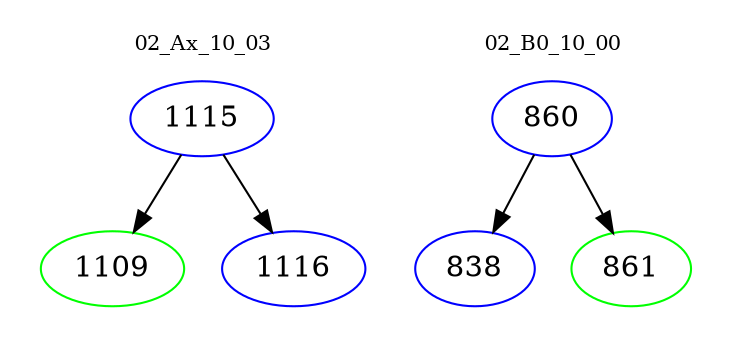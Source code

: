 digraph{
subgraph cluster_0 {
color = white
label = "02_Ax_10_03";
fontsize=10;
T0_1115 [label="1115", color="blue"]
T0_1115 -> T0_1109 [color="black"]
T0_1109 [label="1109", color="green"]
T0_1115 -> T0_1116 [color="black"]
T0_1116 [label="1116", color="blue"]
}
subgraph cluster_1 {
color = white
label = "02_B0_10_00";
fontsize=10;
T1_860 [label="860", color="blue"]
T1_860 -> T1_838 [color="black"]
T1_838 [label="838", color="blue"]
T1_860 -> T1_861 [color="black"]
T1_861 [label="861", color="green"]
}
}
